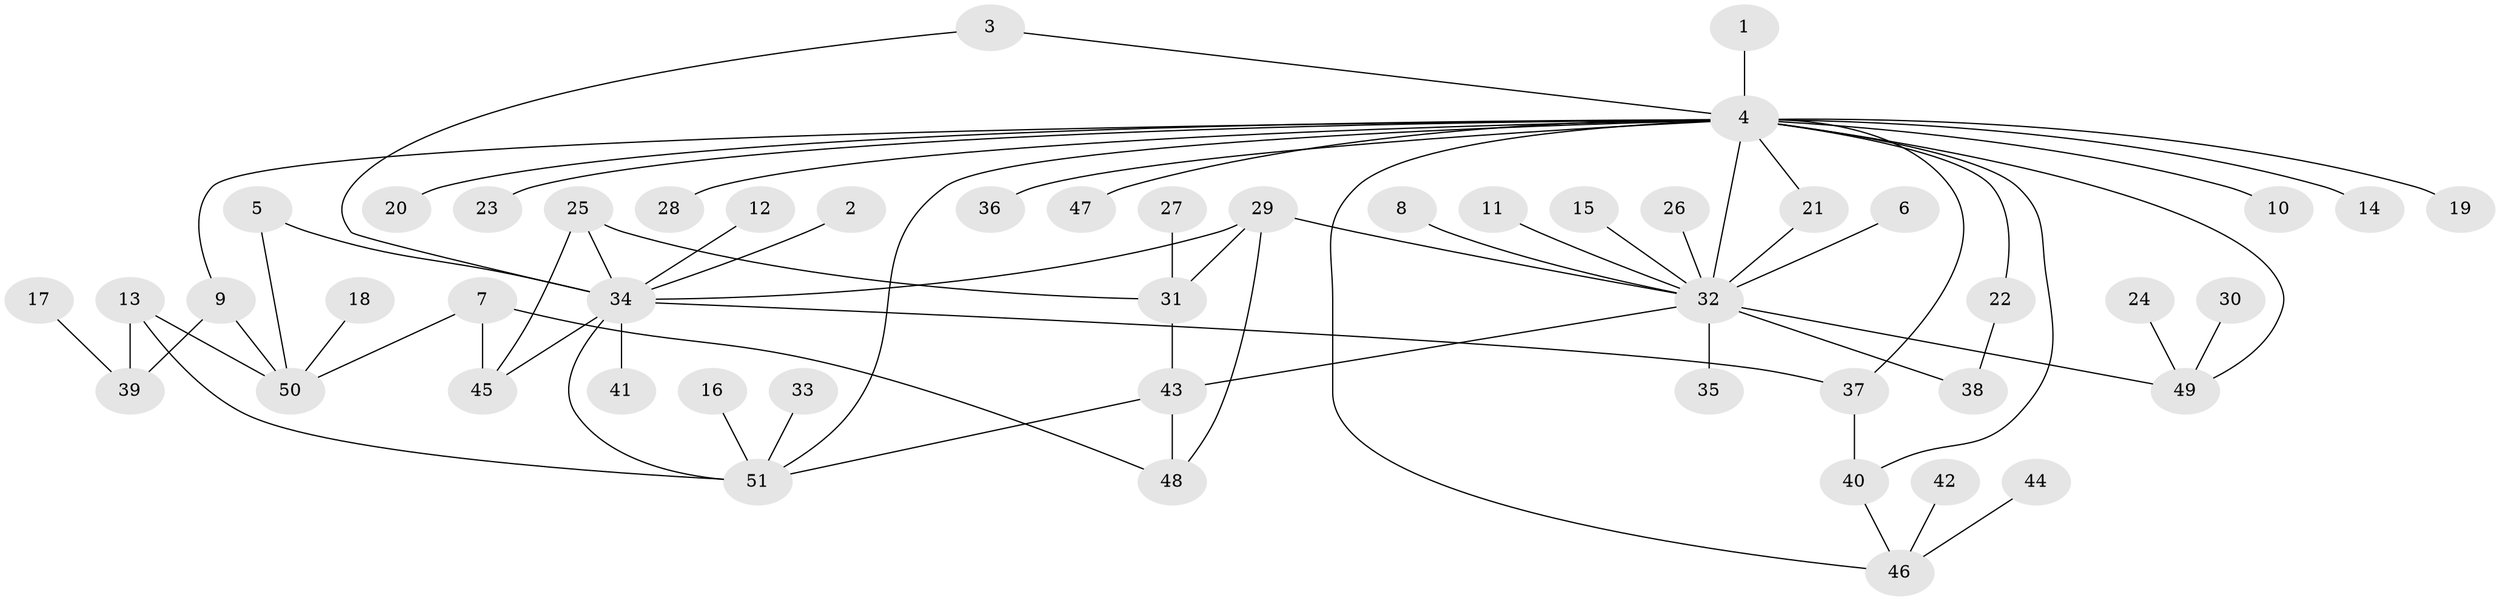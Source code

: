 // original degree distribution, {1: 0.47058823529411764, 20: 0.00980392156862745, 14: 0.00980392156862745, 5: 0.0392156862745098, 3: 0.12745098039215685, 2: 0.24509803921568626, 6: 0.00980392156862745, 12: 0.00980392156862745, 4: 0.06862745098039216, 7: 0.00980392156862745}
// Generated by graph-tools (version 1.1) at 2025/49/03/09/25 03:49:49]
// undirected, 51 vertices, 68 edges
graph export_dot {
graph [start="1"]
  node [color=gray90,style=filled];
  1;
  2;
  3;
  4;
  5;
  6;
  7;
  8;
  9;
  10;
  11;
  12;
  13;
  14;
  15;
  16;
  17;
  18;
  19;
  20;
  21;
  22;
  23;
  24;
  25;
  26;
  27;
  28;
  29;
  30;
  31;
  32;
  33;
  34;
  35;
  36;
  37;
  38;
  39;
  40;
  41;
  42;
  43;
  44;
  45;
  46;
  47;
  48;
  49;
  50;
  51;
  1 -- 4 [weight=1.0];
  2 -- 34 [weight=1.0];
  3 -- 4 [weight=1.0];
  3 -- 34 [weight=1.0];
  4 -- 9 [weight=1.0];
  4 -- 10 [weight=1.0];
  4 -- 14 [weight=1.0];
  4 -- 19 [weight=1.0];
  4 -- 20 [weight=1.0];
  4 -- 21 [weight=1.0];
  4 -- 22 [weight=1.0];
  4 -- 23 [weight=1.0];
  4 -- 28 [weight=1.0];
  4 -- 32 [weight=2.0];
  4 -- 36 [weight=1.0];
  4 -- 37 [weight=1.0];
  4 -- 40 [weight=1.0];
  4 -- 46 [weight=1.0];
  4 -- 47 [weight=1.0];
  4 -- 49 [weight=1.0];
  4 -- 51 [weight=1.0];
  5 -- 34 [weight=1.0];
  5 -- 50 [weight=1.0];
  6 -- 32 [weight=1.0];
  7 -- 45 [weight=1.0];
  7 -- 48 [weight=1.0];
  7 -- 50 [weight=1.0];
  8 -- 32 [weight=1.0];
  9 -- 39 [weight=1.0];
  9 -- 50 [weight=1.0];
  11 -- 32 [weight=1.0];
  12 -- 34 [weight=1.0];
  13 -- 39 [weight=1.0];
  13 -- 50 [weight=1.0];
  13 -- 51 [weight=1.0];
  15 -- 32 [weight=1.0];
  16 -- 51 [weight=1.0];
  17 -- 39 [weight=1.0];
  18 -- 50 [weight=1.0];
  21 -- 32 [weight=1.0];
  22 -- 38 [weight=1.0];
  24 -- 49 [weight=1.0];
  25 -- 31 [weight=1.0];
  25 -- 34 [weight=1.0];
  25 -- 45 [weight=1.0];
  26 -- 32 [weight=1.0];
  27 -- 31 [weight=1.0];
  29 -- 31 [weight=1.0];
  29 -- 32 [weight=1.0];
  29 -- 34 [weight=1.0];
  29 -- 48 [weight=1.0];
  30 -- 49 [weight=1.0];
  31 -- 43 [weight=1.0];
  32 -- 35 [weight=1.0];
  32 -- 38 [weight=1.0];
  32 -- 43 [weight=1.0];
  32 -- 49 [weight=1.0];
  33 -- 51 [weight=1.0];
  34 -- 37 [weight=1.0];
  34 -- 41 [weight=1.0];
  34 -- 45 [weight=1.0];
  34 -- 51 [weight=1.0];
  37 -- 40 [weight=1.0];
  40 -- 46 [weight=1.0];
  42 -- 46 [weight=1.0];
  43 -- 48 [weight=1.0];
  43 -- 51 [weight=1.0];
  44 -- 46 [weight=1.0];
}
